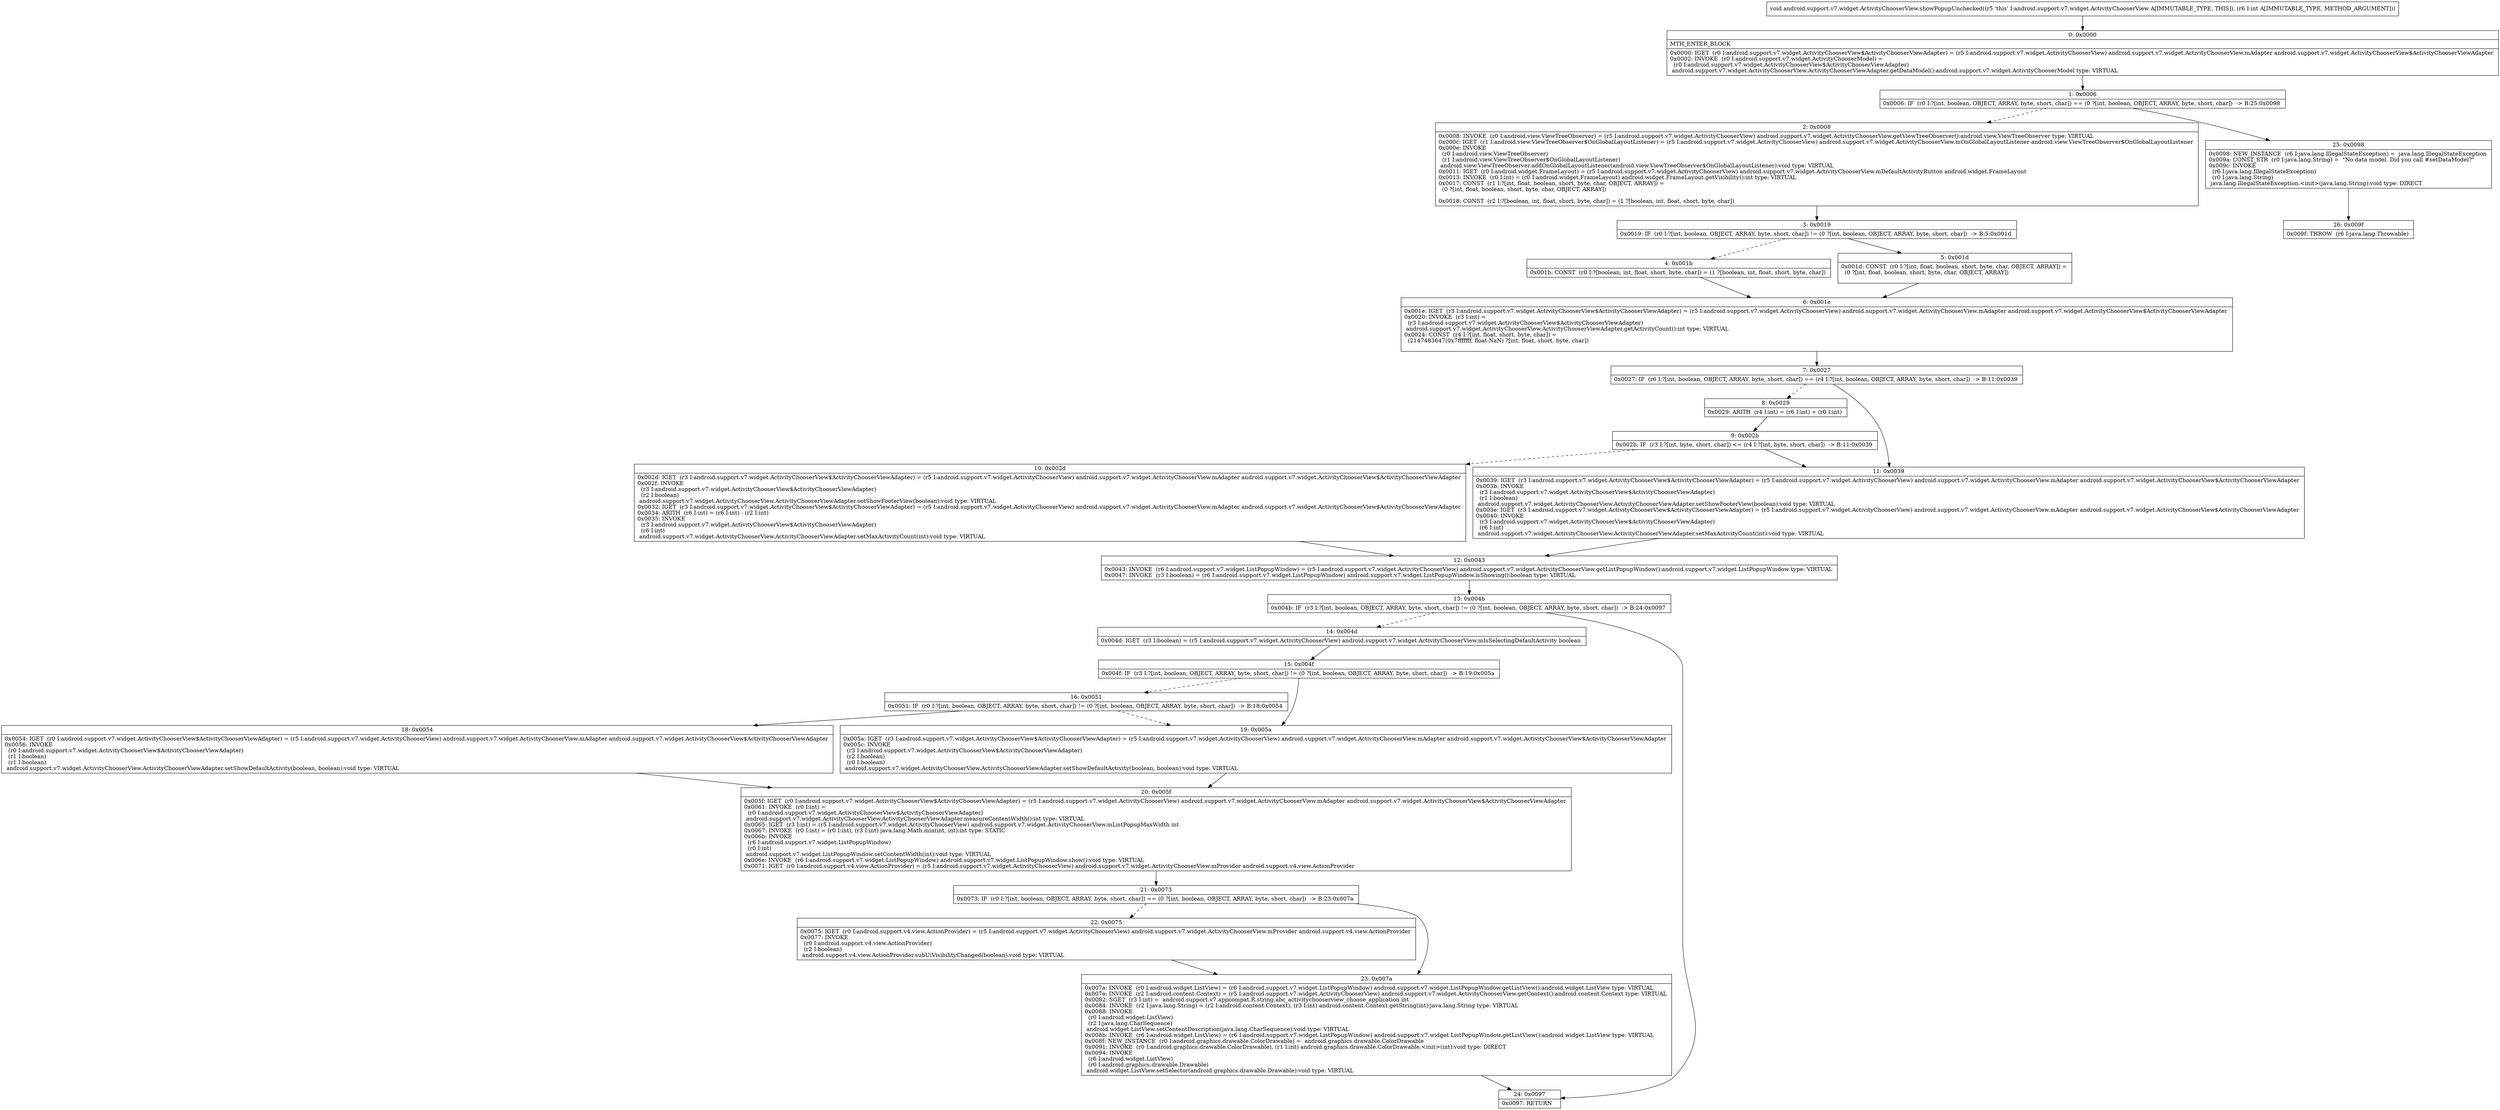 digraph "CFG forandroid.support.v7.widget.ActivityChooserView.showPopupUnchecked(I)V" {
Node_0 [shape=record,label="{0\:\ 0x0000|MTH_ENTER_BLOCK\l|0x0000: IGET  (r0 I:android.support.v7.widget.ActivityChooserView$ActivityChooserViewAdapter) = (r5 I:android.support.v7.widget.ActivityChooserView) android.support.v7.widget.ActivityChooserView.mAdapter android.support.v7.widget.ActivityChooserView$ActivityChooserViewAdapter \l0x0002: INVOKE  (r0 I:android.support.v7.widget.ActivityChooserModel) = \l  (r0 I:android.support.v7.widget.ActivityChooserView$ActivityChooserViewAdapter)\l android.support.v7.widget.ActivityChooserView.ActivityChooserViewAdapter.getDataModel():android.support.v7.widget.ActivityChooserModel type: VIRTUAL \l}"];
Node_1 [shape=record,label="{1\:\ 0x0006|0x0006: IF  (r0 I:?[int, boolean, OBJECT, ARRAY, byte, short, char]) == (0 ?[int, boolean, OBJECT, ARRAY, byte, short, char])  \-\> B:25:0x0098 \l}"];
Node_2 [shape=record,label="{2\:\ 0x0008|0x0008: INVOKE  (r0 I:android.view.ViewTreeObserver) = (r5 I:android.support.v7.widget.ActivityChooserView) android.support.v7.widget.ActivityChooserView.getViewTreeObserver():android.view.ViewTreeObserver type: VIRTUAL \l0x000c: IGET  (r1 I:android.view.ViewTreeObserver$OnGlobalLayoutListener) = (r5 I:android.support.v7.widget.ActivityChooserView) android.support.v7.widget.ActivityChooserView.mOnGlobalLayoutListener android.view.ViewTreeObserver$OnGlobalLayoutListener \l0x000e: INVOKE  \l  (r0 I:android.view.ViewTreeObserver)\l  (r1 I:android.view.ViewTreeObserver$OnGlobalLayoutListener)\l android.view.ViewTreeObserver.addOnGlobalLayoutListener(android.view.ViewTreeObserver$OnGlobalLayoutListener):void type: VIRTUAL \l0x0011: IGET  (r0 I:android.widget.FrameLayout) = (r5 I:android.support.v7.widget.ActivityChooserView) android.support.v7.widget.ActivityChooserView.mDefaultActivityButton android.widget.FrameLayout \l0x0013: INVOKE  (r0 I:int) = (r0 I:android.widget.FrameLayout) android.widget.FrameLayout.getVisibility():int type: VIRTUAL \l0x0017: CONST  (r1 I:?[int, float, boolean, short, byte, char, OBJECT, ARRAY]) = \l  (0 ?[int, float, boolean, short, byte, char, OBJECT, ARRAY])\l \l0x0018: CONST  (r2 I:?[boolean, int, float, short, byte, char]) = (1 ?[boolean, int, float, short, byte, char]) \l}"];
Node_3 [shape=record,label="{3\:\ 0x0019|0x0019: IF  (r0 I:?[int, boolean, OBJECT, ARRAY, byte, short, char]) != (0 ?[int, boolean, OBJECT, ARRAY, byte, short, char])  \-\> B:5:0x001d \l}"];
Node_4 [shape=record,label="{4\:\ 0x001b|0x001b: CONST  (r0 I:?[boolean, int, float, short, byte, char]) = (1 ?[boolean, int, float, short, byte, char]) \l}"];
Node_5 [shape=record,label="{5\:\ 0x001d|0x001d: CONST  (r0 I:?[int, float, boolean, short, byte, char, OBJECT, ARRAY]) = \l  (0 ?[int, float, boolean, short, byte, char, OBJECT, ARRAY])\l \l}"];
Node_6 [shape=record,label="{6\:\ 0x001e|0x001e: IGET  (r3 I:android.support.v7.widget.ActivityChooserView$ActivityChooserViewAdapter) = (r5 I:android.support.v7.widget.ActivityChooserView) android.support.v7.widget.ActivityChooserView.mAdapter android.support.v7.widget.ActivityChooserView$ActivityChooserViewAdapter \l0x0020: INVOKE  (r3 I:int) = \l  (r3 I:android.support.v7.widget.ActivityChooserView$ActivityChooserViewAdapter)\l android.support.v7.widget.ActivityChooserView.ActivityChooserViewAdapter.getActivityCount():int type: VIRTUAL \l0x0024: CONST  (r4 I:?[int, float, short, byte, char]) = \l  (2147483647(0x7fffffff, float:NaN) ?[int, float, short, byte, char])\l \l}"];
Node_7 [shape=record,label="{7\:\ 0x0027|0x0027: IF  (r6 I:?[int, boolean, OBJECT, ARRAY, byte, short, char]) == (r4 I:?[int, boolean, OBJECT, ARRAY, byte, short, char])  \-\> B:11:0x0039 \l}"];
Node_8 [shape=record,label="{8\:\ 0x0029|0x0029: ARITH  (r4 I:int) = (r6 I:int) + (r0 I:int) \l}"];
Node_9 [shape=record,label="{9\:\ 0x002b|0x002b: IF  (r3 I:?[int, byte, short, char]) \<= (r4 I:?[int, byte, short, char])  \-\> B:11:0x0039 \l}"];
Node_10 [shape=record,label="{10\:\ 0x002d|0x002d: IGET  (r3 I:android.support.v7.widget.ActivityChooserView$ActivityChooserViewAdapter) = (r5 I:android.support.v7.widget.ActivityChooserView) android.support.v7.widget.ActivityChooserView.mAdapter android.support.v7.widget.ActivityChooserView$ActivityChooserViewAdapter \l0x002f: INVOKE  \l  (r3 I:android.support.v7.widget.ActivityChooserView$ActivityChooserViewAdapter)\l  (r2 I:boolean)\l android.support.v7.widget.ActivityChooserView.ActivityChooserViewAdapter.setShowFooterView(boolean):void type: VIRTUAL \l0x0032: IGET  (r3 I:android.support.v7.widget.ActivityChooserView$ActivityChooserViewAdapter) = (r5 I:android.support.v7.widget.ActivityChooserView) android.support.v7.widget.ActivityChooserView.mAdapter android.support.v7.widget.ActivityChooserView$ActivityChooserViewAdapter \l0x0034: ARITH  (r6 I:int) = (r6 I:int) \- (r2 I:int) \l0x0035: INVOKE  \l  (r3 I:android.support.v7.widget.ActivityChooserView$ActivityChooserViewAdapter)\l  (r6 I:int)\l android.support.v7.widget.ActivityChooserView.ActivityChooserViewAdapter.setMaxActivityCount(int):void type: VIRTUAL \l}"];
Node_11 [shape=record,label="{11\:\ 0x0039|0x0039: IGET  (r3 I:android.support.v7.widget.ActivityChooserView$ActivityChooserViewAdapter) = (r5 I:android.support.v7.widget.ActivityChooserView) android.support.v7.widget.ActivityChooserView.mAdapter android.support.v7.widget.ActivityChooserView$ActivityChooserViewAdapter \l0x003b: INVOKE  \l  (r3 I:android.support.v7.widget.ActivityChooserView$ActivityChooserViewAdapter)\l  (r1 I:boolean)\l android.support.v7.widget.ActivityChooserView.ActivityChooserViewAdapter.setShowFooterView(boolean):void type: VIRTUAL \l0x003e: IGET  (r3 I:android.support.v7.widget.ActivityChooserView$ActivityChooserViewAdapter) = (r5 I:android.support.v7.widget.ActivityChooserView) android.support.v7.widget.ActivityChooserView.mAdapter android.support.v7.widget.ActivityChooserView$ActivityChooserViewAdapter \l0x0040: INVOKE  \l  (r3 I:android.support.v7.widget.ActivityChooserView$ActivityChooserViewAdapter)\l  (r6 I:int)\l android.support.v7.widget.ActivityChooserView.ActivityChooserViewAdapter.setMaxActivityCount(int):void type: VIRTUAL \l}"];
Node_12 [shape=record,label="{12\:\ 0x0043|0x0043: INVOKE  (r6 I:android.support.v7.widget.ListPopupWindow) = (r5 I:android.support.v7.widget.ActivityChooserView) android.support.v7.widget.ActivityChooserView.getListPopupWindow():android.support.v7.widget.ListPopupWindow type: VIRTUAL \l0x0047: INVOKE  (r3 I:boolean) = (r6 I:android.support.v7.widget.ListPopupWindow) android.support.v7.widget.ListPopupWindow.isShowing():boolean type: VIRTUAL \l}"];
Node_13 [shape=record,label="{13\:\ 0x004b|0x004b: IF  (r3 I:?[int, boolean, OBJECT, ARRAY, byte, short, char]) != (0 ?[int, boolean, OBJECT, ARRAY, byte, short, char])  \-\> B:24:0x0097 \l}"];
Node_14 [shape=record,label="{14\:\ 0x004d|0x004d: IGET  (r3 I:boolean) = (r5 I:android.support.v7.widget.ActivityChooserView) android.support.v7.widget.ActivityChooserView.mIsSelectingDefaultActivity boolean \l}"];
Node_15 [shape=record,label="{15\:\ 0x004f|0x004f: IF  (r3 I:?[int, boolean, OBJECT, ARRAY, byte, short, char]) != (0 ?[int, boolean, OBJECT, ARRAY, byte, short, char])  \-\> B:19:0x005a \l}"];
Node_16 [shape=record,label="{16\:\ 0x0051|0x0051: IF  (r0 I:?[int, boolean, OBJECT, ARRAY, byte, short, char]) != (0 ?[int, boolean, OBJECT, ARRAY, byte, short, char])  \-\> B:18:0x0054 \l}"];
Node_18 [shape=record,label="{18\:\ 0x0054|0x0054: IGET  (r0 I:android.support.v7.widget.ActivityChooserView$ActivityChooserViewAdapter) = (r5 I:android.support.v7.widget.ActivityChooserView) android.support.v7.widget.ActivityChooserView.mAdapter android.support.v7.widget.ActivityChooserView$ActivityChooserViewAdapter \l0x0056: INVOKE  \l  (r0 I:android.support.v7.widget.ActivityChooserView$ActivityChooserViewAdapter)\l  (r1 I:boolean)\l  (r1 I:boolean)\l android.support.v7.widget.ActivityChooserView.ActivityChooserViewAdapter.setShowDefaultActivity(boolean, boolean):void type: VIRTUAL \l}"];
Node_19 [shape=record,label="{19\:\ 0x005a|0x005a: IGET  (r3 I:android.support.v7.widget.ActivityChooserView$ActivityChooserViewAdapter) = (r5 I:android.support.v7.widget.ActivityChooserView) android.support.v7.widget.ActivityChooserView.mAdapter android.support.v7.widget.ActivityChooserView$ActivityChooserViewAdapter \l0x005c: INVOKE  \l  (r3 I:android.support.v7.widget.ActivityChooserView$ActivityChooserViewAdapter)\l  (r2 I:boolean)\l  (r0 I:boolean)\l android.support.v7.widget.ActivityChooserView.ActivityChooserViewAdapter.setShowDefaultActivity(boolean, boolean):void type: VIRTUAL \l}"];
Node_20 [shape=record,label="{20\:\ 0x005f|0x005f: IGET  (r0 I:android.support.v7.widget.ActivityChooserView$ActivityChooserViewAdapter) = (r5 I:android.support.v7.widget.ActivityChooserView) android.support.v7.widget.ActivityChooserView.mAdapter android.support.v7.widget.ActivityChooserView$ActivityChooserViewAdapter \l0x0061: INVOKE  (r0 I:int) = \l  (r0 I:android.support.v7.widget.ActivityChooserView$ActivityChooserViewAdapter)\l android.support.v7.widget.ActivityChooserView.ActivityChooserViewAdapter.measureContentWidth():int type: VIRTUAL \l0x0065: IGET  (r3 I:int) = (r5 I:android.support.v7.widget.ActivityChooserView) android.support.v7.widget.ActivityChooserView.mListPopupMaxWidth int \l0x0067: INVOKE  (r0 I:int) = (r0 I:int), (r3 I:int) java.lang.Math.min(int, int):int type: STATIC \l0x006b: INVOKE  \l  (r6 I:android.support.v7.widget.ListPopupWindow)\l  (r0 I:int)\l android.support.v7.widget.ListPopupWindow.setContentWidth(int):void type: VIRTUAL \l0x006e: INVOKE  (r6 I:android.support.v7.widget.ListPopupWindow) android.support.v7.widget.ListPopupWindow.show():void type: VIRTUAL \l0x0071: IGET  (r0 I:android.support.v4.view.ActionProvider) = (r5 I:android.support.v7.widget.ActivityChooserView) android.support.v7.widget.ActivityChooserView.mProvider android.support.v4.view.ActionProvider \l}"];
Node_21 [shape=record,label="{21\:\ 0x0073|0x0073: IF  (r0 I:?[int, boolean, OBJECT, ARRAY, byte, short, char]) == (0 ?[int, boolean, OBJECT, ARRAY, byte, short, char])  \-\> B:23:0x007a \l}"];
Node_22 [shape=record,label="{22\:\ 0x0075|0x0075: IGET  (r0 I:android.support.v4.view.ActionProvider) = (r5 I:android.support.v7.widget.ActivityChooserView) android.support.v7.widget.ActivityChooserView.mProvider android.support.v4.view.ActionProvider \l0x0077: INVOKE  \l  (r0 I:android.support.v4.view.ActionProvider)\l  (r2 I:boolean)\l android.support.v4.view.ActionProvider.subUiVisibilityChanged(boolean):void type: VIRTUAL \l}"];
Node_23 [shape=record,label="{23\:\ 0x007a|0x007a: INVOKE  (r0 I:android.widget.ListView) = (r6 I:android.support.v7.widget.ListPopupWindow) android.support.v7.widget.ListPopupWindow.getListView():android.widget.ListView type: VIRTUAL \l0x007e: INVOKE  (r2 I:android.content.Context) = (r5 I:android.support.v7.widget.ActivityChooserView) android.support.v7.widget.ActivityChooserView.getContext():android.content.Context type: VIRTUAL \l0x0082: SGET  (r3 I:int) =  android.support.v7.appcompat.R.string.abc_activitychooserview_choose_application int \l0x0084: INVOKE  (r2 I:java.lang.String) = (r2 I:android.content.Context), (r3 I:int) android.content.Context.getString(int):java.lang.String type: VIRTUAL \l0x0088: INVOKE  \l  (r0 I:android.widget.ListView)\l  (r2 I:java.lang.CharSequence)\l android.widget.ListView.setContentDescription(java.lang.CharSequence):void type: VIRTUAL \l0x008b: INVOKE  (r6 I:android.widget.ListView) = (r6 I:android.support.v7.widget.ListPopupWindow) android.support.v7.widget.ListPopupWindow.getListView():android.widget.ListView type: VIRTUAL \l0x008f: NEW_INSTANCE  (r0 I:android.graphics.drawable.ColorDrawable) =  android.graphics.drawable.ColorDrawable \l0x0091: INVOKE  (r0 I:android.graphics.drawable.ColorDrawable), (r1 I:int) android.graphics.drawable.ColorDrawable.\<init\>(int):void type: DIRECT \l0x0094: INVOKE  \l  (r6 I:android.widget.ListView)\l  (r0 I:android.graphics.drawable.Drawable)\l android.widget.ListView.setSelector(android.graphics.drawable.Drawable):void type: VIRTUAL \l}"];
Node_24 [shape=record,label="{24\:\ 0x0097|0x0097: RETURN   \l}"];
Node_25 [shape=record,label="{25\:\ 0x0098|0x0098: NEW_INSTANCE  (r6 I:java.lang.IllegalStateException) =  java.lang.IllegalStateException \l0x009a: CONST_STR  (r0 I:java.lang.String) =  \"No data model. Did you call #setDataModel?\" \l0x009c: INVOKE  \l  (r6 I:java.lang.IllegalStateException)\l  (r0 I:java.lang.String)\l java.lang.IllegalStateException.\<init\>(java.lang.String):void type: DIRECT \l}"];
Node_26 [shape=record,label="{26\:\ 0x009f|0x009f: THROW  (r6 I:java.lang.Throwable) \l}"];
MethodNode[shape=record,label="{void android.support.v7.widget.ActivityChooserView.showPopupUnchecked((r5 'this' I:android.support.v7.widget.ActivityChooserView A[IMMUTABLE_TYPE, THIS]), (r6 I:int A[IMMUTABLE_TYPE, METHOD_ARGUMENT])) }"];
MethodNode -> Node_0;
Node_0 -> Node_1;
Node_1 -> Node_2[style=dashed];
Node_1 -> Node_25;
Node_2 -> Node_3;
Node_3 -> Node_4[style=dashed];
Node_3 -> Node_5;
Node_4 -> Node_6;
Node_5 -> Node_6;
Node_6 -> Node_7;
Node_7 -> Node_8[style=dashed];
Node_7 -> Node_11;
Node_8 -> Node_9;
Node_9 -> Node_10[style=dashed];
Node_9 -> Node_11;
Node_10 -> Node_12;
Node_11 -> Node_12;
Node_12 -> Node_13;
Node_13 -> Node_14[style=dashed];
Node_13 -> Node_24;
Node_14 -> Node_15;
Node_15 -> Node_16[style=dashed];
Node_15 -> Node_19;
Node_16 -> Node_18;
Node_16 -> Node_19[style=dashed];
Node_18 -> Node_20;
Node_19 -> Node_20;
Node_20 -> Node_21;
Node_21 -> Node_22[style=dashed];
Node_21 -> Node_23;
Node_22 -> Node_23;
Node_23 -> Node_24;
Node_25 -> Node_26;
}


